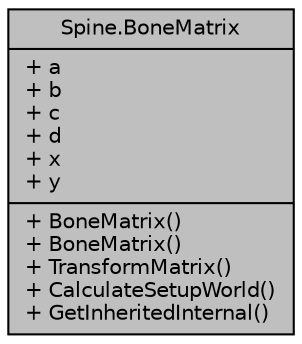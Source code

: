 digraph "Spine.BoneMatrix"
{
 // LATEX_PDF_SIZE
  edge [fontname="Helvetica",fontsize="10",labelfontname="Helvetica",labelfontsize="10"];
  node [fontname="Helvetica",fontsize="10",shape=record];
  Node1 [label="{Spine.BoneMatrix\n|+ a\l+ b\l+ c\l+ d\l+ x\l+ y\l|+ BoneMatrix()\l+ BoneMatrix()\l+ TransformMatrix()\l+ CalculateSetupWorld()\l+ GetInheritedInternal()\l}",height=0.2,width=0.4,color="black", fillcolor="grey75", style="filled", fontcolor="black",tooltip=" "];
}
